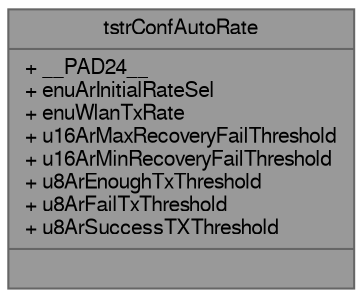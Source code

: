 digraph "tstrConfAutoRate"
{
 // LATEX_PDF_SIZE
  bgcolor="transparent";
  edge [fontname=FreeSans,fontsize=10,labelfontname=FreeSans,labelfontsize=10];
  node [fontname=FreeSans,fontsize=10,shape=box,height=0.2,width=0.4];
  Node1 [shape=record,label="{tstrConfAutoRate\n|+ __PAD24__\l+ enuArInitialRateSel\l+ enuWlanTxRate\l+ u16ArMaxRecoveryFailThreshold\l+ u16ArMinRecoveryFailThreshold\l+ u8ArEnoughTxThreshold\l+ u8ArFailTxThreshold\l+ u8ArSuccessTXThreshold\l|}",height=0.2,width=0.4,color="gray40", fillcolor="grey60", style="filled", fontcolor="black",tooltip="Auto TX rate selection parameters passed to m2m_wifi_conf_auto_rate."];
}
